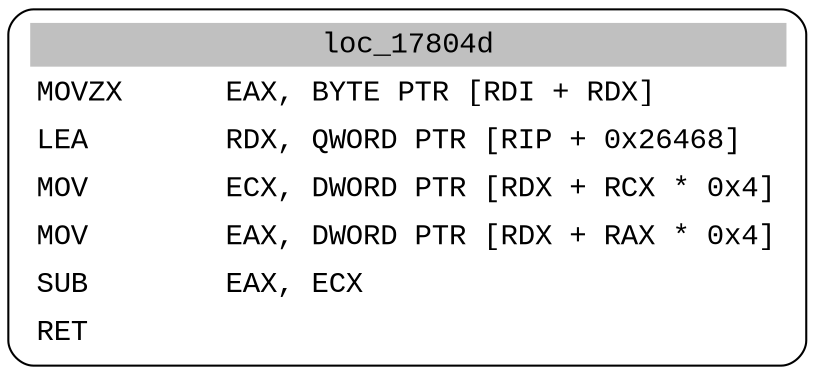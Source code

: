 digraph asm_graph {
1941 [
shape="Mrecord" fontname="Courier New"label =<<table border="0" cellborder="0" cellpadding="3"><tr><td align="center" colspan="2" bgcolor="grey">loc_17804d</td></tr><tr><td align="left">MOVZX      EAX, BYTE PTR [RDI + RDX]</td></tr><tr><td align="left">LEA        RDX, QWORD PTR [RIP + 0x26468]</td></tr><tr><td align="left">MOV        ECX, DWORD PTR [RDX + RCX * 0x4]</td></tr><tr><td align="left">MOV        EAX, DWORD PTR [RDX + RAX * 0x4]</td></tr><tr><td align="left">SUB        EAX, ECX</td></tr><tr><td align="left">RET        </td></tr></table>> ];
}